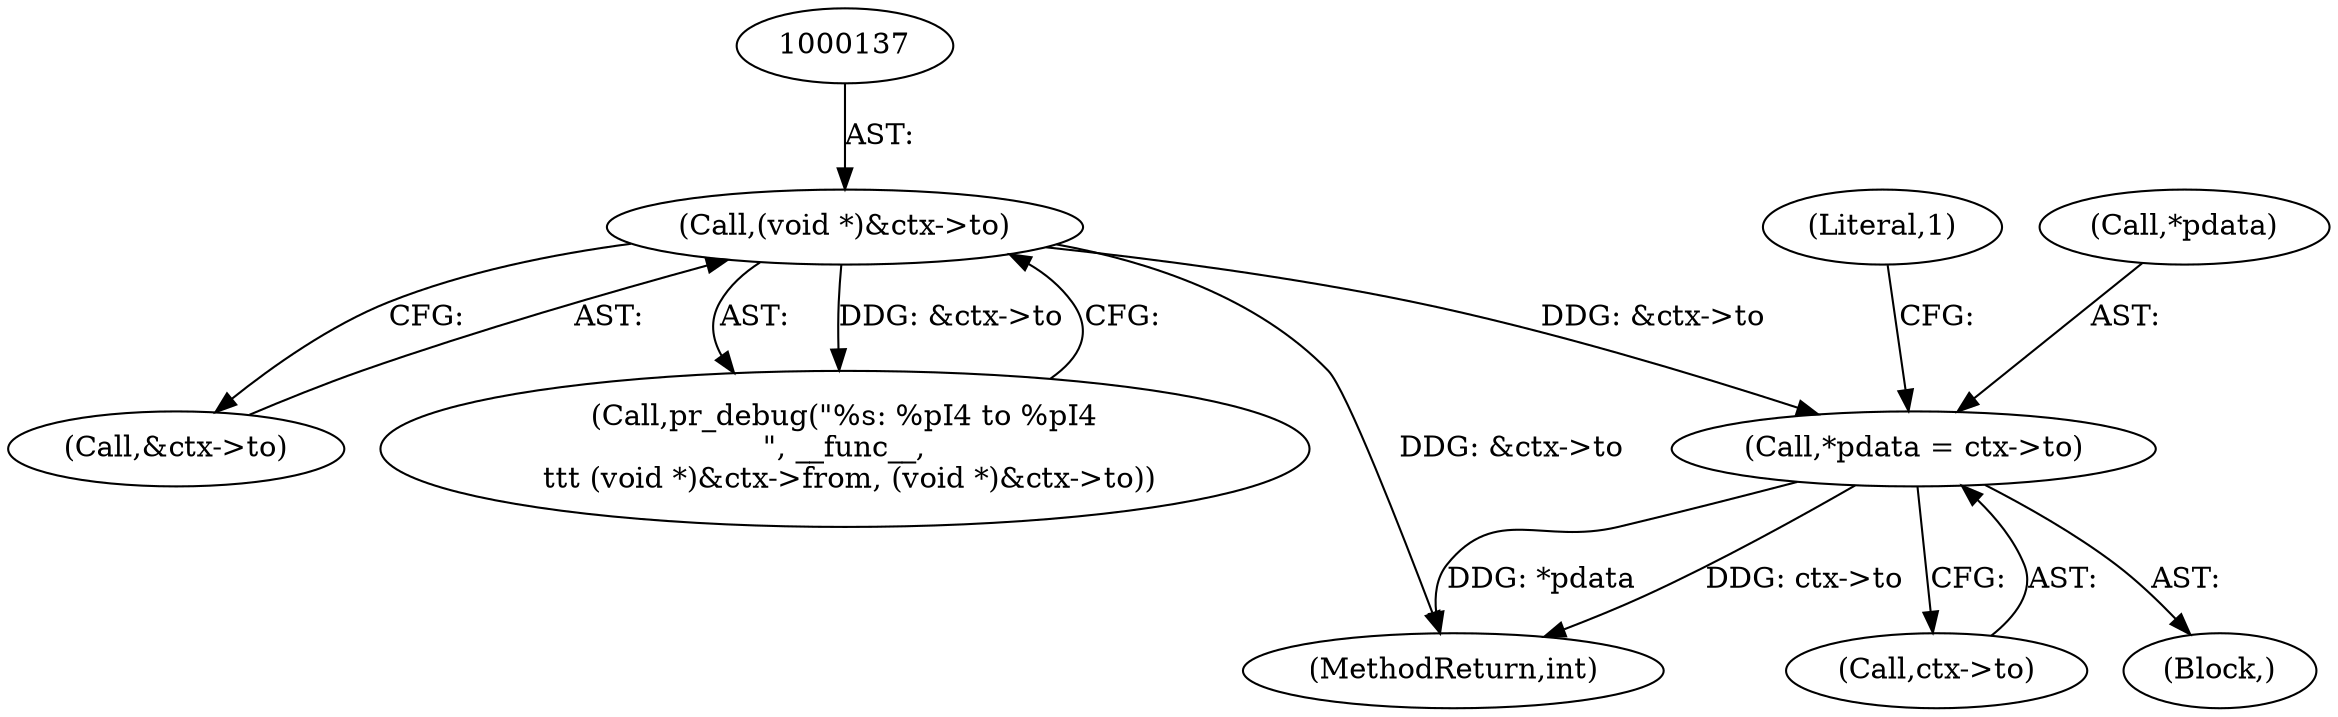 digraph "0_linux_c4c07b4d6fa1f11880eab8e076d3d060ef3f55fc@pointer" {
"1000156" [label="(Call,*pdata = ctx->to)"];
"1000136" [label="(Call,(void *)&ctx->to)"];
"1000163" [label="(Literal,1)"];
"1000136" [label="(Call,(void *)&ctx->to)"];
"1000156" [label="(Call,*pdata = ctx->to)"];
"1000164" [label="(MethodReturn,int)"];
"1000159" [label="(Call,ctx->to)"];
"1000138" [label="(Call,&ctx->to)"];
"1000157" [label="(Call,*pdata)"];
"1000127" [label="(Call,pr_debug(\"%s: %pI4 to %pI4\n\", __func__,\n \t\t\t (void *)&ctx->from, (void *)&ctx->to))"];
"1000126" [label="(Block,)"];
"1000156" -> "1000126"  [label="AST: "];
"1000156" -> "1000159"  [label="CFG: "];
"1000157" -> "1000156"  [label="AST: "];
"1000159" -> "1000156"  [label="AST: "];
"1000163" -> "1000156"  [label="CFG: "];
"1000156" -> "1000164"  [label="DDG: ctx->to"];
"1000156" -> "1000164"  [label="DDG: *pdata"];
"1000136" -> "1000156"  [label="DDG: &ctx->to"];
"1000136" -> "1000127"  [label="AST: "];
"1000136" -> "1000138"  [label="CFG: "];
"1000137" -> "1000136"  [label="AST: "];
"1000138" -> "1000136"  [label="AST: "];
"1000127" -> "1000136"  [label="CFG: "];
"1000136" -> "1000164"  [label="DDG: &ctx->to"];
"1000136" -> "1000127"  [label="DDG: &ctx->to"];
}
